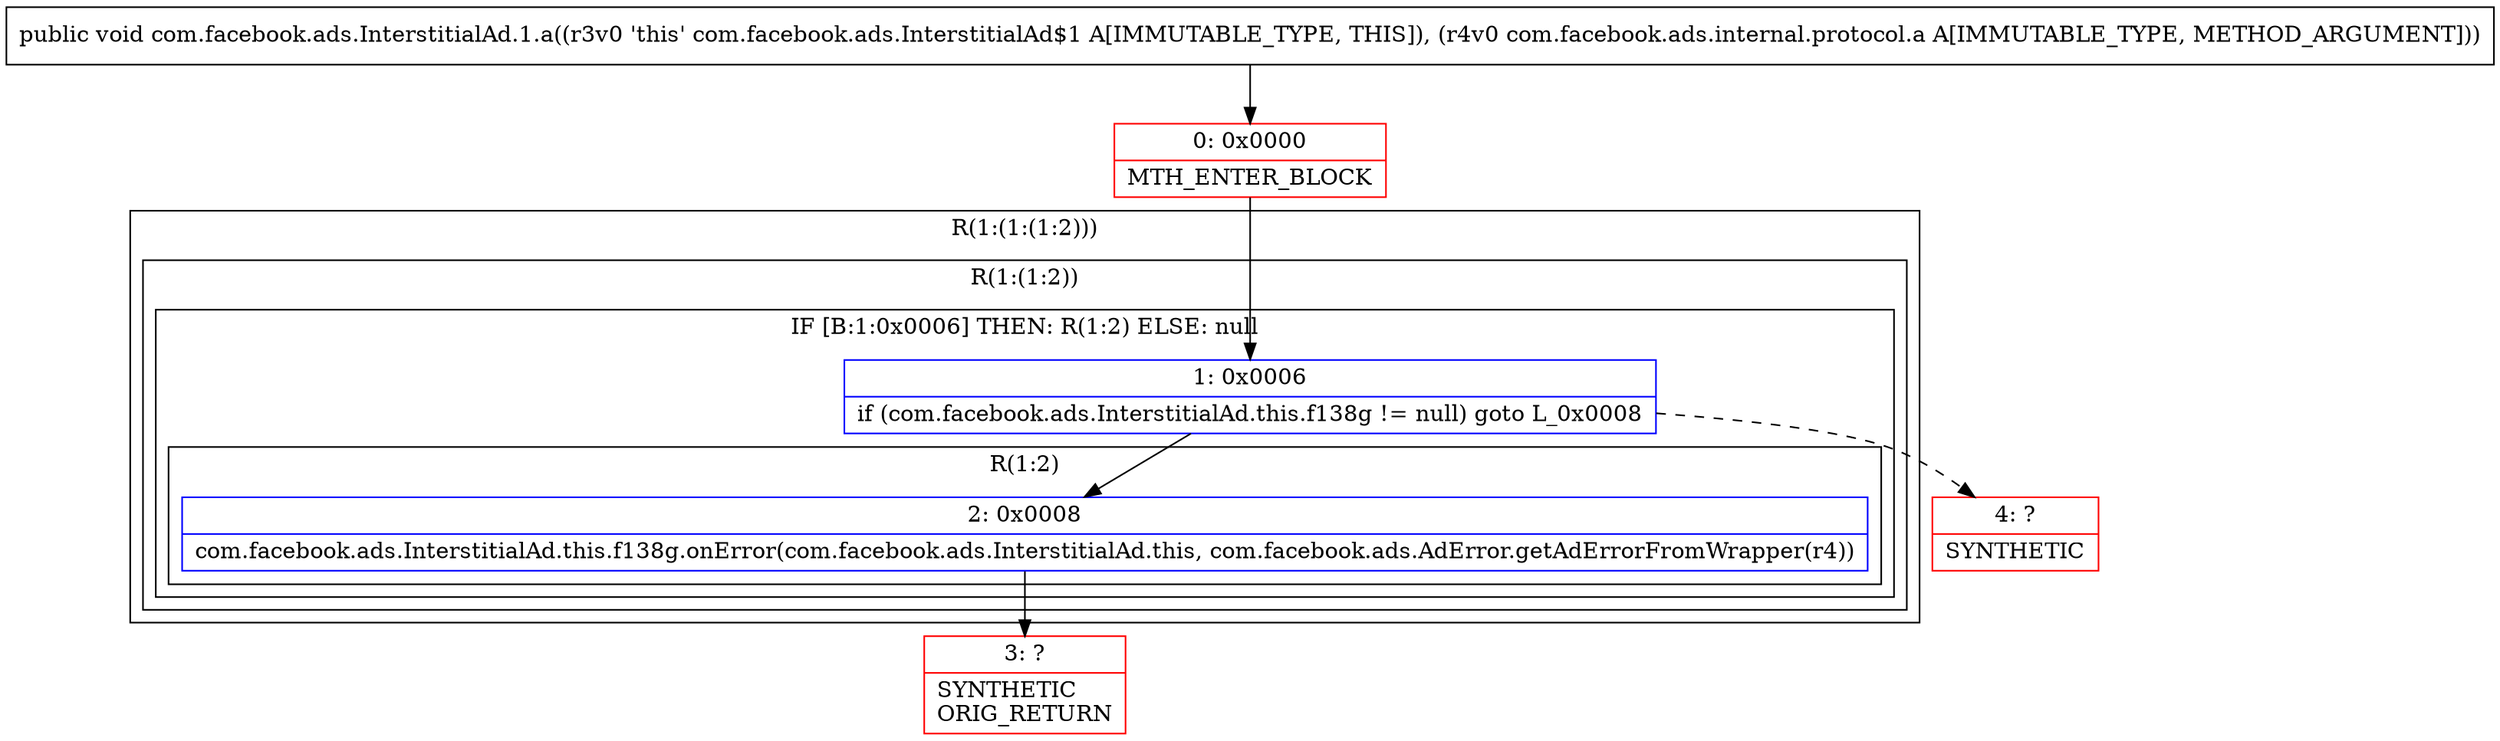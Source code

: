 digraph "CFG forcom.facebook.ads.InterstitialAd.1.a(Lcom\/facebook\/ads\/internal\/protocol\/a;)V" {
subgraph cluster_Region_1224747419 {
label = "R(1:(1:(1:2)))";
node [shape=record,color=blue];
subgraph cluster_Region_1168397583 {
label = "R(1:(1:2))";
node [shape=record,color=blue];
subgraph cluster_IfRegion_2041916392 {
label = "IF [B:1:0x0006] THEN: R(1:2) ELSE: null";
node [shape=record,color=blue];
Node_1 [shape=record,label="{1\:\ 0x0006|if (com.facebook.ads.InterstitialAd.this.f138g != null) goto L_0x0008\l}"];
subgraph cluster_Region_168412075 {
label = "R(1:2)";
node [shape=record,color=blue];
Node_2 [shape=record,label="{2\:\ 0x0008|com.facebook.ads.InterstitialAd.this.f138g.onError(com.facebook.ads.InterstitialAd.this, com.facebook.ads.AdError.getAdErrorFromWrapper(r4))\l}"];
}
}
}
}
Node_0 [shape=record,color=red,label="{0\:\ 0x0000|MTH_ENTER_BLOCK\l}"];
Node_3 [shape=record,color=red,label="{3\:\ ?|SYNTHETIC\lORIG_RETURN\l}"];
Node_4 [shape=record,color=red,label="{4\:\ ?|SYNTHETIC\l}"];
MethodNode[shape=record,label="{public void com.facebook.ads.InterstitialAd.1.a((r3v0 'this' com.facebook.ads.InterstitialAd$1 A[IMMUTABLE_TYPE, THIS]), (r4v0 com.facebook.ads.internal.protocol.a A[IMMUTABLE_TYPE, METHOD_ARGUMENT])) }"];
MethodNode -> Node_0;
Node_1 -> Node_2;
Node_1 -> Node_4[style=dashed];
Node_2 -> Node_3;
Node_0 -> Node_1;
}

